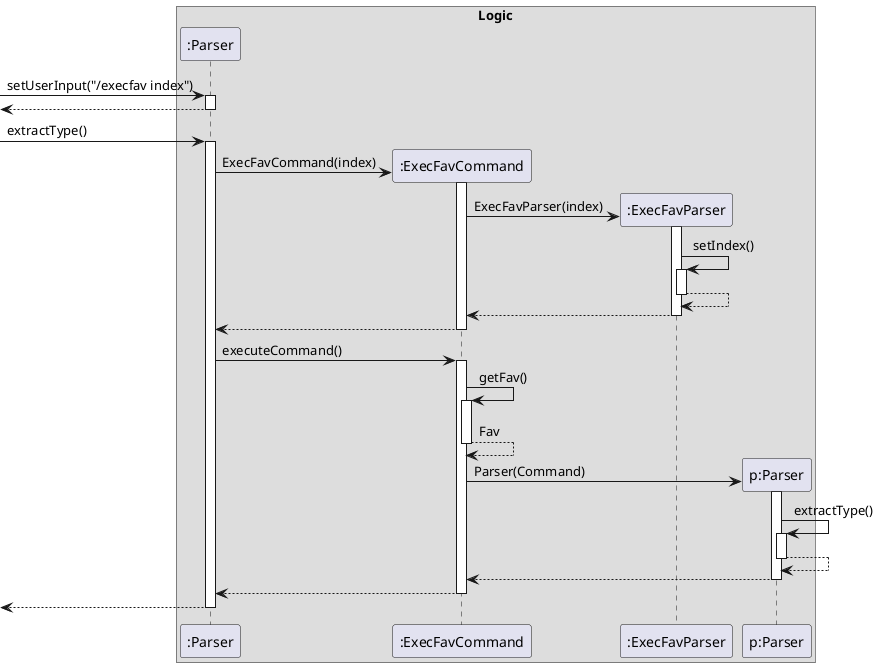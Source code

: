 @startuml
box Logic
participant ":Parser"
participant ":ExecFavCommand"
participant ":ExecFavParser"
participant "p:Parser"
end box

[-> ":Parser": setUserInput("/execfav index")
activate ":Parser"
[<-- ":Parser"
deactivate ":Parser"
[-> ":Parser": extractType()
activate ":Parser"

create ":ExecFavCommand"
":Parser" -> ":ExecFavCommand": ExecFavCommand(index)
activate ":ExecFavCommand"

create ":ExecFavParser"
":ExecFavCommand" -> ":ExecFavParser": ExecFavParser(index)
activate ":ExecFavParser"
":ExecFavParser" -> ":ExecFavParser": setIndex()
activate ":ExecFavParser"
":ExecFavParser" --> ":ExecFavParser"
deactivate ":ExecFavParser"
":ExecFavParser"-->":ExecFavCommand"
deactivate ":ExecFavParser"
":ExecFavCommand"--> ":Parser"
deactivate ":ExecFavCommand"

":Parser" -> ":ExecFavCommand": executeCommand()
activate ":ExecFavCommand"
":ExecFavCommand" ->":ExecFavCommand": getFav()
activate ":ExecFavCommand"
":ExecFavCommand" --> ":ExecFavCommand": Fav
deactivate ":ExecFavCommand"

create "p:Parser"
":ExecFavCommand" -> "p:Parser": Parser(Command)
activate "p:Parser"
"p:Parser"->"p:Parser": extractType()
activate "p:Parser"
"p:Parser"-->"p:Parser"
deactivate "p:Parser"
"p:Parser"-->":ExecFavCommand"
deactivate "p:Parser"
":ExecFavCommand"--> ":Parser"
deactivate ":ExecFavCommand"
[<--":Parser"
deactivate ":Parser"




@enduml